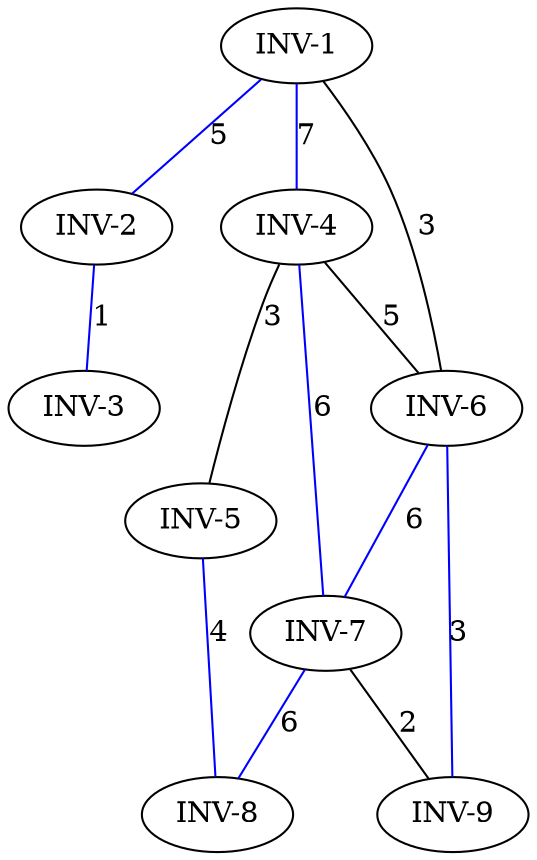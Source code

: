 strict graph G {
  1 [ color="black" label="INV-1" ];
  2 [ color="black" label="INV-2" ];
  3 [ color="black" label="INV-3" ];
  4 [ color="black" label="INV-4" ];
  5 [ color="black" label="INV-5" ];
  6 [ color="black" label="INV-6" ];
  7 [ color="black" label="INV-7" ];
  8 [ color="black" label="INV-8" ];
  9 [ color="black" label="INV-9" ];
  1 -- 6 [ color="black" label="3" ];
  1 -- 2 [ color="blue" label="5" ];
  1 -- 4 [ color="blue" label="7" ];
  4 -- 7 [ color="blue" label="6" ];
  4 -- 5 [ color="black" label="3" ];
  4 -- 6 [ color="black" label="5" ];
  5 -- 8 [ color="blue" label="4" ];
  6 -- 9 [ color="blue" label="3" ];
  6 -- 7 [ color="blue" label="6" ];
  7 -- 8 [ color="blue" label="6" ];
  7 -- 9 [ color="black" label="2" ];
  2 -- 3 [ color="blue" label="1" ];
}
